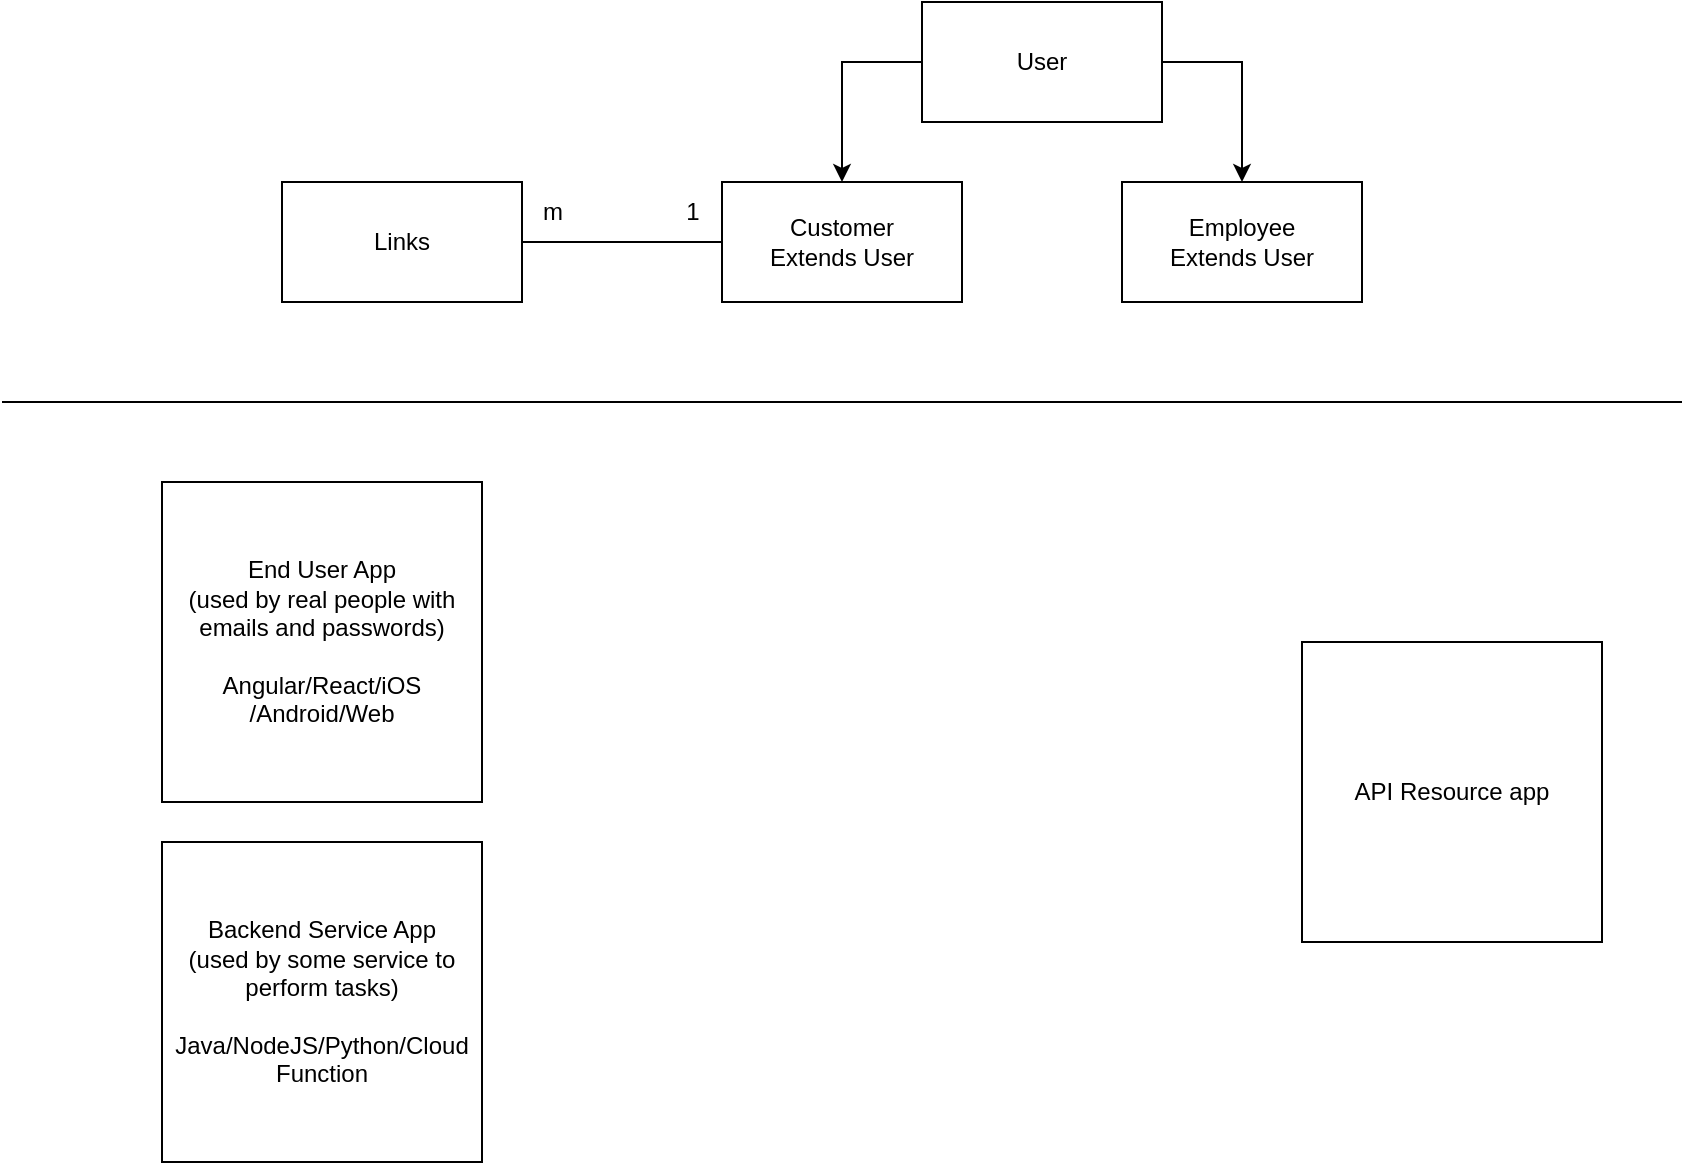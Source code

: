 <mxfile version="20.8.10" type="github">
  <diagram name="Page-1" id="bln3w_XPZ4h6MI37T4bz">
    <mxGraphModel dx="1507" dy="682" grid="1" gridSize="10" guides="1" tooltips="1" connect="1" arrows="1" fold="1" page="0" pageScale="1" pageWidth="850" pageHeight="1100" math="0" shadow="0">
      <root>
        <mxCell id="0" />
        <mxCell id="1" parent="0" />
        <mxCell id="v7E7N75x_8W41wSw50_x-7" style="edgeStyle=orthogonalEdgeStyle;rounded=0;orthogonalLoop=1;jettySize=auto;html=1;entryX=0.5;entryY=0;entryDx=0;entryDy=0;exitX=0;exitY=0.5;exitDx=0;exitDy=0;" parent="1" source="v7E7N75x_8W41wSw50_x-3" target="v7E7N75x_8W41wSw50_x-4" edge="1">
          <mxGeometry relative="1" as="geometry" />
        </mxCell>
        <mxCell id="v7E7N75x_8W41wSw50_x-8" style="edgeStyle=orthogonalEdgeStyle;rounded=0;orthogonalLoop=1;jettySize=auto;html=1;entryX=0.5;entryY=0;entryDx=0;entryDy=0;exitX=1;exitY=0.5;exitDx=0;exitDy=0;" parent="1" source="v7E7N75x_8W41wSw50_x-3" target="v7E7N75x_8W41wSw50_x-5" edge="1">
          <mxGeometry relative="1" as="geometry" />
        </mxCell>
        <mxCell id="v7E7N75x_8W41wSw50_x-3" value="User" style="rounded=0;whiteSpace=wrap;html=1;" parent="1" vertex="1">
          <mxGeometry x="150" y="200" width="120" height="60" as="geometry" />
        </mxCell>
        <mxCell id="v7E7N75x_8W41wSw50_x-4" value="Customer&lt;br&gt;Extends User" style="rounded=0;whiteSpace=wrap;html=1;" parent="1" vertex="1">
          <mxGeometry x="50" y="290" width="120" height="60" as="geometry" />
        </mxCell>
        <mxCell id="v7E7N75x_8W41wSw50_x-5" value="Employee&lt;br style=&quot;border-color: var(--border-color);&quot;&gt;Extends User" style="rounded=0;whiteSpace=wrap;html=1;" parent="1" vertex="1">
          <mxGeometry x="250" y="290" width="120" height="60" as="geometry" />
        </mxCell>
        <mxCell id="v7E7N75x_8W41wSw50_x-9" value="Links" style="rounded=0;whiteSpace=wrap;html=1;" parent="1" vertex="1">
          <mxGeometry x="-170" y="290" width="120" height="60" as="geometry" />
        </mxCell>
        <mxCell id="v7E7N75x_8W41wSw50_x-11" value="" style="endArrow=none;html=1;entryX=0;entryY=0.5;entryDx=0;entryDy=0;" parent="1" target="v7E7N75x_8W41wSw50_x-4" edge="1">
          <mxGeometry width="50" height="50" relative="1" as="geometry">
            <mxPoint x="-50" y="320" as="sourcePoint" />
            <mxPoint y="270" as="targetPoint" />
          </mxGeometry>
        </mxCell>
        <mxCell id="v7E7N75x_8W41wSw50_x-12" value="1" style="text;html=1;align=center;verticalAlign=middle;resizable=0;points=[];autosize=1;strokeColor=none;fillColor=none;" parent="1" vertex="1">
          <mxGeometry x="20" y="290" width="30" height="30" as="geometry" />
        </mxCell>
        <mxCell id="v7E7N75x_8W41wSw50_x-13" value="m" style="text;html=1;align=center;verticalAlign=middle;resizable=0;points=[];autosize=1;strokeColor=none;fillColor=none;" parent="1" vertex="1">
          <mxGeometry x="-50" y="290" width="30" height="30" as="geometry" />
        </mxCell>
        <mxCell id="cVUFuzyZl8mE2EMcl6P--1" value="End User App &lt;br&gt;(used by real people with emails and passwords)&lt;br&gt;&lt;br&gt;Angular/React/iOS&lt;br&gt;/Android/Web" style="whiteSpace=wrap;html=1;aspect=fixed;" vertex="1" parent="1">
          <mxGeometry x="-230" y="440" width="160" height="160" as="geometry" />
        </mxCell>
        <mxCell id="cVUFuzyZl8mE2EMcl6P--2" value="" style="endArrow=none;html=1;rounded=0;" edge="1" parent="1">
          <mxGeometry width="50" height="50" relative="1" as="geometry">
            <mxPoint x="-310" y="400" as="sourcePoint" />
            <mxPoint x="530" y="400" as="targetPoint" />
          </mxGeometry>
        </mxCell>
        <mxCell id="cVUFuzyZl8mE2EMcl6P--3" value="Backend Service App&lt;br&gt;(used by some service to perform tasks)&lt;br&gt;&lt;br&gt;Java/NodeJS/Python/Cloud Function" style="whiteSpace=wrap;html=1;aspect=fixed;" vertex="1" parent="1">
          <mxGeometry x="-230" y="620" width="160" height="160" as="geometry" />
        </mxCell>
        <mxCell id="cVUFuzyZl8mE2EMcl6P--4" value="API Resource app" style="whiteSpace=wrap;html=1;aspect=fixed;" vertex="1" parent="1">
          <mxGeometry x="340" y="520" width="150" height="150" as="geometry" />
        </mxCell>
      </root>
    </mxGraphModel>
  </diagram>
</mxfile>
